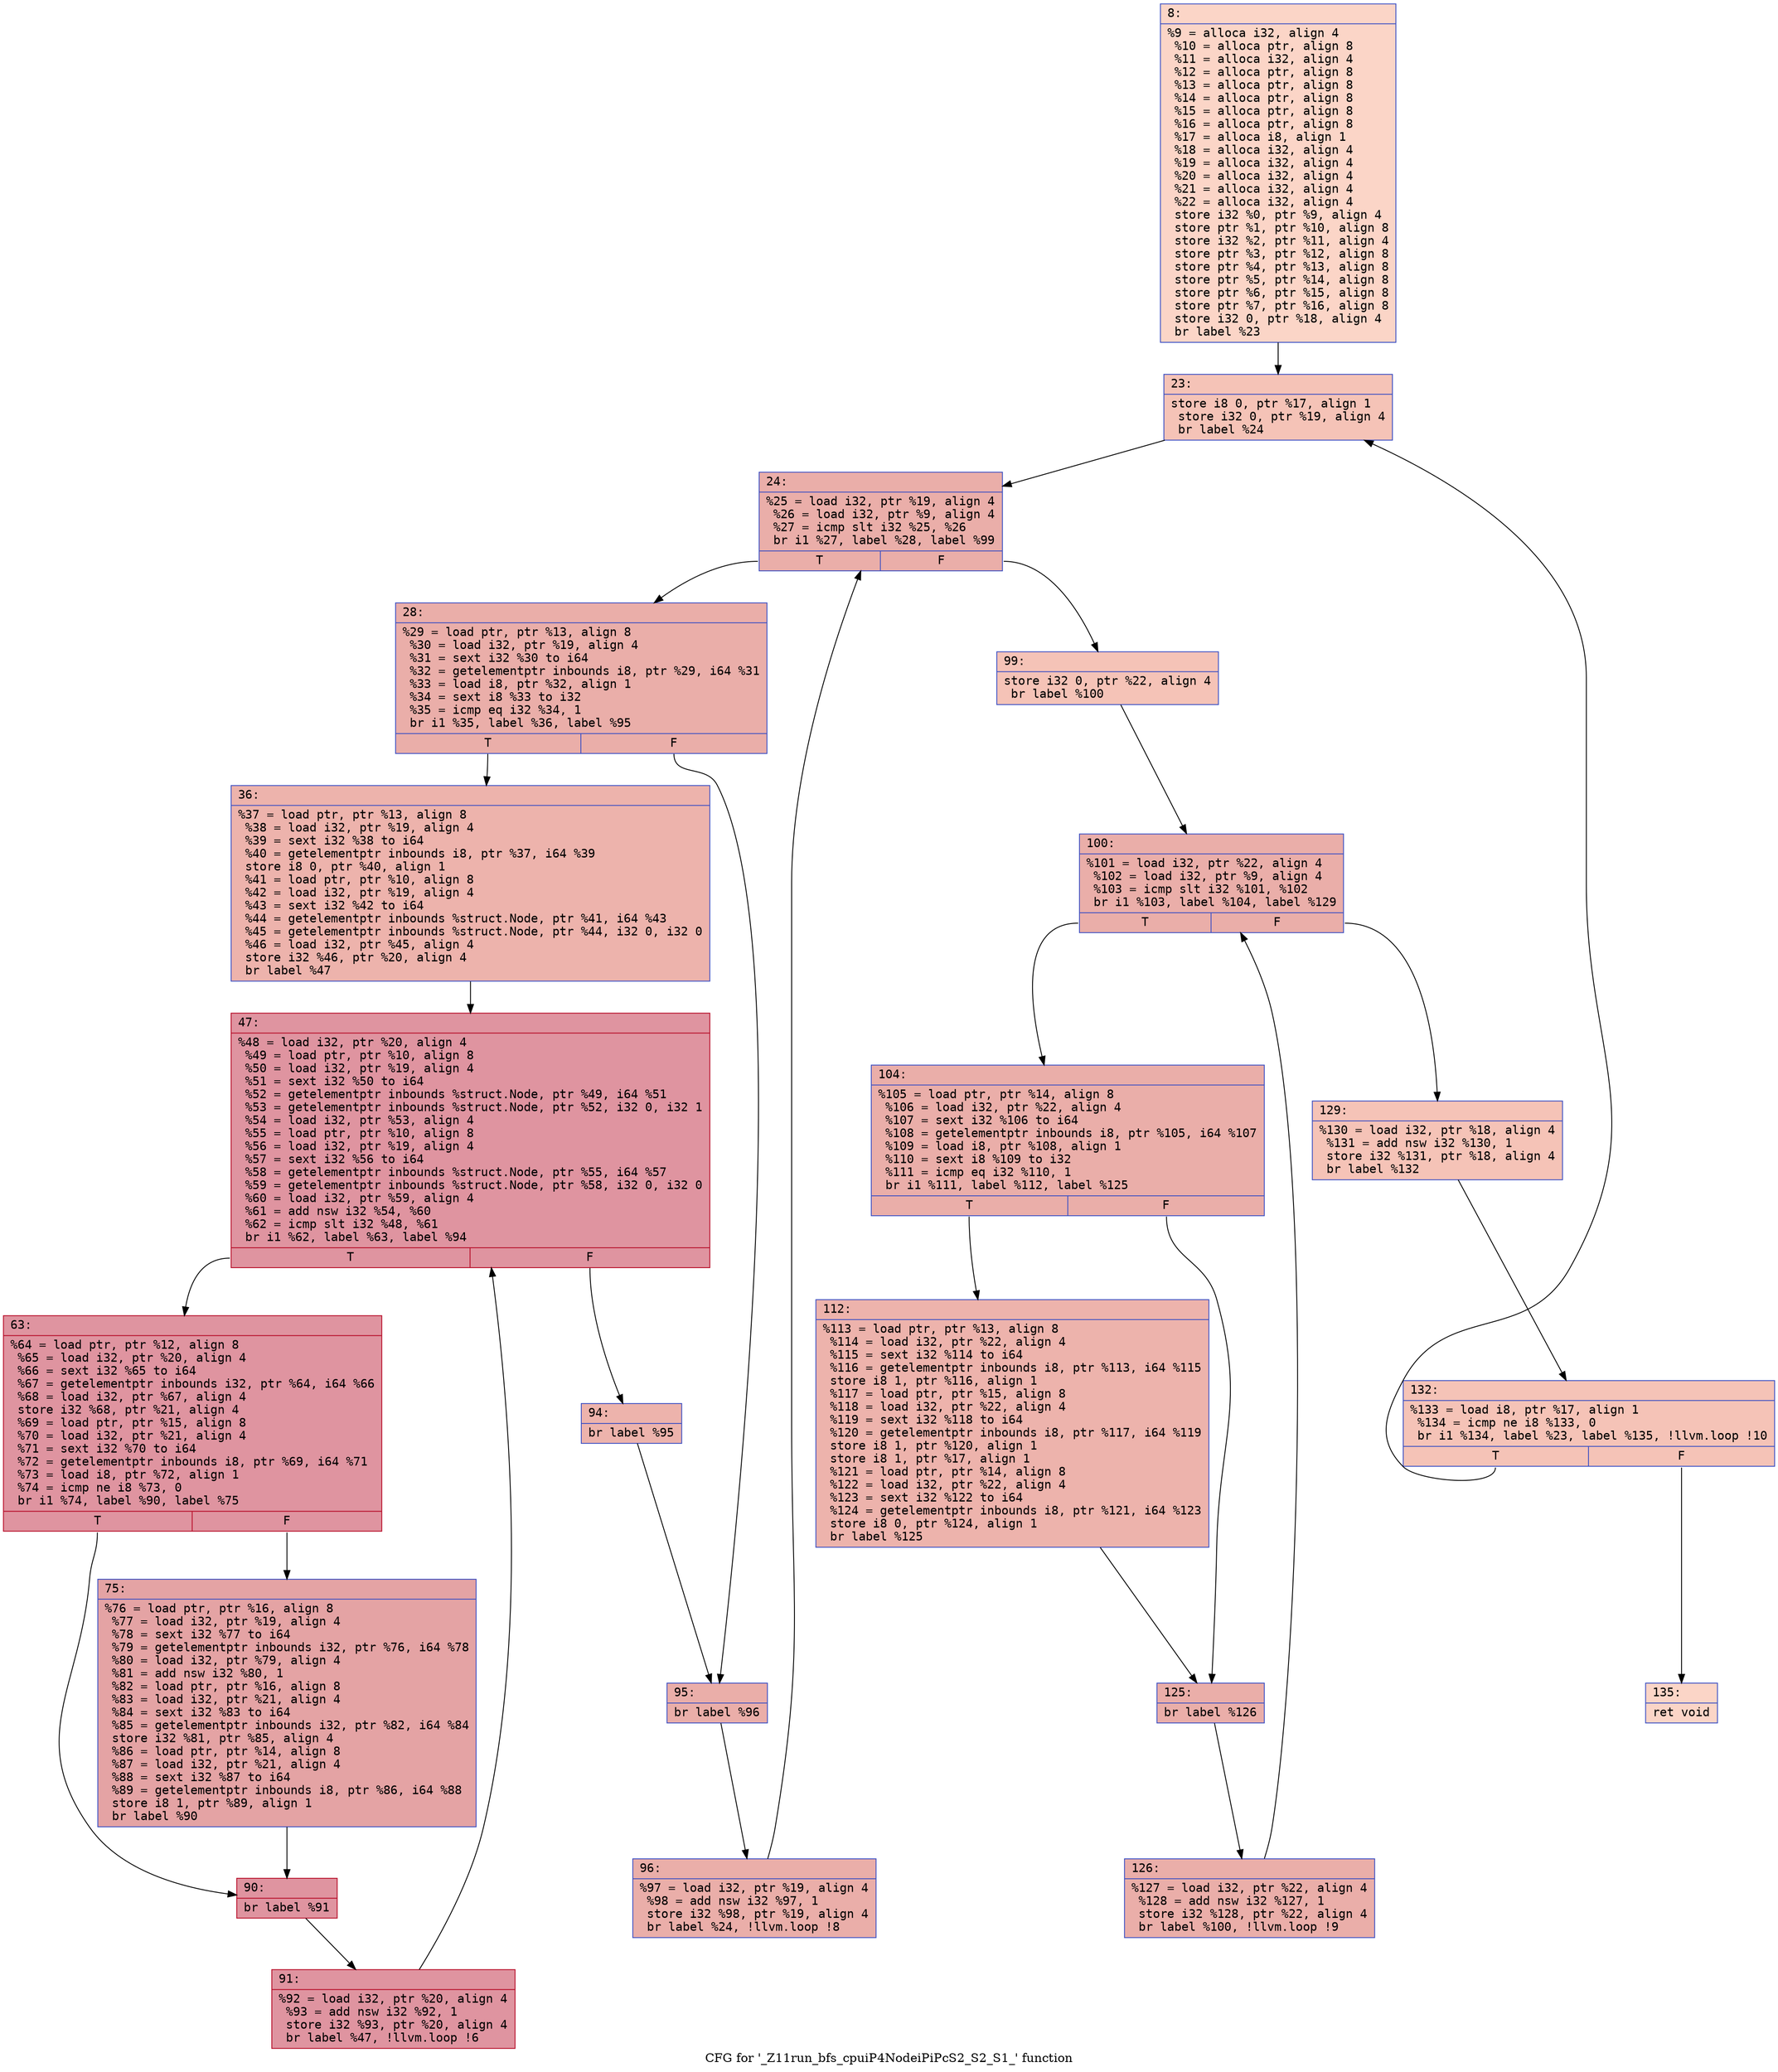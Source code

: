 digraph "CFG for '_Z11run_bfs_cpuiP4NodeiPiPcS2_S2_S1_' function" {
	label="CFG for '_Z11run_bfs_cpuiP4NodeiPiPcS2_S2_S1_' function";

	Node0x6000005c8460 [shape=record,color="#3d50c3ff", style=filled, fillcolor="#f5a08170" fontname="Courier",label="{8:\l|  %9 = alloca i32, align 4\l  %10 = alloca ptr, align 8\l  %11 = alloca i32, align 4\l  %12 = alloca ptr, align 8\l  %13 = alloca ptr, align 8\l  %14 = alloca ptr, align 8\l  %15 = alloca ptr, align 8\l  %16 = alloca ptr, align 8\l  %17 = alloca i8, align 1\l  %18 = alloca i32, align 4\l  %19 = alloca i32, align 4\l  %20 = alloca i32, align 4\l  %21 = alloca i32, align 4\l  %22 = alloca i32, align 4\l  store i32 %0, ptr %9, align 4\l  store ptr %1, ptr %10, align 8\l  store i32 %2, ptr %11, align 4\l  store ptr %3, ptr %12, align 8\l  store ptr %4, ptr %13, align 8\l  store ptr %5, ptr %14, align 8\l  store ptr %6, ptr %15, align 8\l  store ptr %7, ptr %16, align 8\l  store i32 0, ptr %18, align 4\l  br label %23\l}"];
	Node0x6000005c8460 -> Node0x6000005c84b0[tooltip="8 -> 23\nProbability 100.00%" ];
	Node0x6000005c84b0 [shape=record,color="#3d50c3ff", style=filled, fillcolor="#e8765c70" fontname="Courier",label="{23:\l|  store i8 0, ptr %17, align 1\l  store i32 0, ptr %19, align 4\l  br label %24\l}"];
	Node0x6000005c84b0 -> Node0x6000005c8500[tooltip="23 -> 24\nProbability 100.00%" ];
	Node0x6000005c8500 [shape=record,color="#3d50c3ff", style=filled, fillcolor="#d0473d70" fontname="Courier",label="{24:\l|  %25 = load i32, ptr %19, align 4\l  %26 = load i32, ptr %9, align 4\l  %27 = icmp slt i32 %25, %26\l  br i1 %27, label %28, label %99\l|{<s0>T|<s1>F}}"];
	Node0x6000005c8500:s0 -> Node0x6000005c8550[tooltip="24 -> 28\nProbability 96.88%" ];
	Node0x6000005c8500:s1 -> Node0x6000005c8870[tooltip="24 -> 99\nProbability 3.12%" ];
	Node0x6000005c8550 [shape=record,color="#3d50c3ff", style=filled, fillcolor="#d0473d70" fontname="Courier",label="{28:\l|  %29 = load ptr, ptr %13, align 8\l  %30 = load i32, ptr %19, align 4\l  %31 = sext i32 %30 to i64\l  %32 = getelementptr inbounds i8, ptr %29, i64 %31\l  %33 = load i8, ptr %32, align 1\l  %34 = sext i8 %33 to i32\l  %35 = icmp eq i32 %34, 1\l  br i1 %35, label %36, label %95\l|{<s0>T|<s1>F}}"];
	Node0x6000005c8550:s0 -> Node0x6000005c85a0[tooltip="28 -> 36\nProbability 50.00%" ];
	Node0x6000005c8550:s1 -> Node0x6000005c87d0[tooltip="28 -> 95\nProbability 50.00%" ];
	Node0x6000005c85a0 [shape=record,color="#3d50c3ff", style=filled, fillcolor="#d6524470" fontname="Courier",label="{36:\l|  %37 = load ptr, ptr %13, align 8\l  %38 = load i32, ptr %19, align 4\l  %39 = sext i32 %38 to i64\l  %40 = getelementptr inbounds i8, ptr %37, i64 %39\l  store i8 0, ptr %40, align 1\l  %41 = load ptr, ptr %10, align 8\l  %42 = load i32, ptr %19, align 4\l  %43 = sext i32 %42 to i64\l  %44 = getelementptr inbounds %struct.Node, ptr %41, i64 %43\l  %45 = getelementptr inbounds %struct.Node, ptr %44, i32 0, i32 0\l  %46 = load i32, ptr %45, align 4\l  store i32 %46, ptr %20, align 4\l  br label %47\l}"];
	Node0x6000005c85a0 -> Node0x6000005c85f0[tooltip="36 -> 47\nProbability 100.00%" ];
	Node0x6000005c85f0 [shape=record,color="#b70d28ff", style=filled, fillcolor="#b70d2870" fontname="Courier",label="{47:\l|  %48 = load i32, ptr %20, align 4\l  %49 = load ptr, ptr %10, align 8\l  %50 = load i32, ptr %19, align 4\l  %51 = sext i32 %50 to i64\l  %52 = getelementptr inbounds %struct.Node, ptr %49, i64 %51\l  %53 = getelementptr inbounds %struct.Node, ptr %52, i32 0, i32 1\l  %54 = load i32, ptr %53, align 4\l  %55 = load ptr, ptr %10, align 8\l  %56 = load i32, ptr %19, align 4\l  %57 = sext i32 %56 to i64\l  %58 = getelementptr inbounds %struct.Node, ptr %55, i64 %57\l  %59 = getelementptr inbounds %struct.Node, ptr %58, i32 0, i32 0\l  %60 = load i32, ptr %59, align 4\l  %61 = add nsw i32 %54, %60\l  %62 = icmp slt i32 %48, %61\l  br i1 %62, label %63, label %94\l|{<s0>T|<s1>F}}"];
	Node0x6000005c85f0:s0 -> Node0x6000005c8640[tooltip="47 -> 63\nProbability 96.88%" ];
	Node0x6000005c85f0:s1 -> Node0x6000005c8780[tooltip="47 -> 94\nProbability 3.12%" ];
	Node0x6000005c8640 [shape=record,color="#b70d28ff", style=filled, fillcolor="#b70d2870" fontname="Courier",label="{63:\l|  %64 = load ptr, ptr %12, align 8\l  %65 = load i32, ptr %20, align 4\l  %66 = sext i32 %65 to i64\l  %67 = getelementptr inbounds i32, ptr %64, i64 %66\l  %68 = load i32, ptr %67, align 4\l  store i32 %68, ptr %21, align 4\l  %69 = load ptr, ptr %15, align 8\l  %70 = load i32, ptr %21, align 4\l  %71 = sext i32 %70 to i64\l  %72 = getelementptr inbounds i8, ptr %69, i64 %71\l  %73 = load i8, ptr %72, align 1\l  %74 = icmp ne i8 %73, 0\l  br i1 %74, label %90, label %75\l|{<s0>T|<s1>F}}"];
	Node0x6000005c8640:s0 -> Node0x6000005c86e0[tooltip="63 -> 90\nProbability 62.50%" ];
	Node0x6000005c8640:s1 -> Node0x6000005c8690[tooltip="63 -> 75\nProbability 37.50%" ];
	Node0x6000005c8690 [shape=record,color="#3d50c3ff", style=filled, fillcolor="#c32e3170" fontname="Courier",label="{75:\l|  %76 = load ptr, ptr %16, align 8\l  %77 = load i32, ptr %19, align 4\l  %78 = sext i32 %77 to i64\l  %79 = getelementptr inbounds i32, ptr %76, i64 %78\l  %80 = load i32, ptr %79, align 4\l  %81 = add nsw i32 %80, 1\l  %82 = load ptr, ptr %16, align 8\l  %83 = load i32, ptr %21, align 4\l  %84 = sext i32 %83 to i64\l  %85 = getelementptr inbounds i32, ptr %82, i64 %84\l  store i32 %81, ptr %85, align 4\l  %86 = load ptr, ptr %14, align 8\l  %87 = load i32, ptr %21, align 4\l  %88 = sext i32 %87 to i64\l  %89 = getelementptr inbounds i8, ptr %86, i64 %88\l  store i8 1, ptr %89, align 1\l  br label %90\l}"];
	Node0x6000005c8690 -> Node0x6000005c86e0[tooltip="75 -> 90\nProbability 100.00%" ];
	Node0x6000005c86e0 [shape=record,color="#b70d28ff", style=filled, fillcolor="#b70d2870" fontname="Courier",label="{90:\l|  br label %91\l}"];
	Node0x6000005c86e0 -> Node0x6000005c8730[tooltip="90 -> 91\nProbability 100.00%" ];
	Node0x6000005c8730 [shape=record,color="#b70d28ff", style=filled, fillcolor="#b70d2870" fontname="Courier",label="{91:\l|  %92 = load i32, ptr %20, align 4\l  %93 = add nsw i32 %92, 1\l  store i32 %93, ptr %20, align 4\l  br label %47, !llvm.loop !6\l}"];
	Node0x6000005c8730 -> Node0x6000005c85f0[tooltip="91 -> 47\nProbability 100.00%" ];
	Node0x6000005c8780 [shape=record,color="#3d50c3ff", style=filled, fillcolor="#d6524470" fontname="Courier",label="{94:\l|  br label %95\l}"];
	Node0x6000005c8780 -> Node0x6000005c87d0[tooltip="94 -> 95\nProbability 100.00%" ];
	Node0x6000005c87d0 [shape=record,color="#3d50c3ff", style=filled, fillcolor="#d0473d70" fontname="Courier",label="{95:\l|  br label %96\l}"];
	Node0x6000005c87d0 -> Node0x6000005c8820[tooltip="95 -> 96\nProbability 100.00%" ];
	Node0x6000005c8820 [shape=record,color="#3d50c3ff", style=filled, fillcolor="#d0473d70" fontname="Courier",label="{96:\l|  %97 = load i32, ptr %19, align 4\l  %98 = add nsw i32 %97, 1\l  store i32 %98, ptr %19, align 4\l  br label %24, !llvm.loop !8\l}"];
	Node0x6000005c8820 -> Node0x6000005c8500[tooltip="96 -> 24\nProbability 100.00%" ];
	Node0x6000005c8870 [shape=record,color="#3d50c3ff", style=filled, fillcolor="#e8765c70" fontname="Courier",label="{99:\l|  store i32 0, ptr %22, align 4\l  br label %100\l}"];
	Node0x6000005c8870 -> Node0x6000005c88c0[tooltip="99 -> 100\nProbability 100.00%" ];
	Node0x6000005c88c0 [shape=record,color="#3d50c3ff", style=filled, fillcolor="#d0473d70" fontname="Courier",label="{100:\l|  %101 = load i32, ptr %22, align 4\l  %102 = load i32, ptr %9, align 4\l  %103 = icmp slt i32 %101, %102\l  br i1 %103, label %104, label %129\l|{<s0>T|<s1>F}}"];
	Node0x6000005c88c0:s0 -> Node0x6000005c8910[tooltip="100 -> 104\nProbability 96.88%" ];
	Node0x6000005c88c0:s1 -> Node0x6000005c8a50[tooltip="100 -> 129\nProbability 3.12%" ];
	Node0x6000005c8910 [shape=record,color="#3d50c3ff", style=filled, fillcolor="#d0473d70" fontname="Courier",label="{104:\l|  %105 = load ptr, ptr %14, align 8\l  %106 = load i32, ptr %22, align 4\l  %107 = sext i32 %106 to i64\l  %108 = getelementptr inbounds i8, ptr %105, i64 %107\l  %109 = load i8, ptr %108, align 1\l  %110 = sext i8 %109 to i32\l  %111 = icmp eq i32 %110, 1\l  br i1 %111, label %112, label %125\l|{<s0>T|<s1>F}}"];
	Node0x6000005c8910:s0 -> Node0x6000005c8960[tooltip="104 -> 112\nProbability 50.00%" ];
	Node0x6000005c8910:s1 -> Node0x6000005c89b0[tooltip="104 -> 125\nProbability 50.00%" ];
	Node0x6000005c8960 [shape=record,color="#3d50c3ff", style=filled, fillcolor="#d6524470" fontname="Courier",label="{112:\l|  %113 = load ptr, ptr %13, align 8\l  %114 = load i32, ptr %22, align 4\l  %115 = sext i32 %114 to i64\l  %116 = getelementptr inbounds i8, ptr %113, i64 %115\l  store i8 1, ptr %116, align 1\l  %117 = load ptr, ptr %15, align 8\l  %118 = load i32, ptr %22, align 4\l  %119 = sext i32 %118 to i64\l  %120 = getelementptr inbounds i8, ptr %117, i64 %119\l  store i8 1, ptr %120, align 1\l  store i8 1, ptr %17, align 1\l  %121 = load ptr, ptr %14, align 8\l  %122 = load i32, ptr %22, align 4\l  %123 = sext i32 %122 to i64\l  %124 = getelementptr inbounds i8, ptr %121, i64 %123\l  store i8 0, ptr %124, align 1\l  br label %125\l}"];
	Node0x6000005c8960 -> Node0x6000005c89b0[tooltip="112 -> 125\nProbability 100.00%" ];
	Node0x6000005c89b0 [shape=record,color="#3d50c3ff", style=filled, fillcolor="#d0473d70" fontname="Courier",label="{125:\l|  br label %126\l}"];
	Node0x6000005c89b0 -> Node0x6000005c8a00[tooltip="125 -> 126\nProbability 100.00%" ];
	Node0x6000005c8a00 [shape=record,color="#3d50c3ff", style=filled, fillcolor="#d0473d70" fontname="Courier",label="{126:\l|  %127 = load i32, ptr %22, align 4\l  %128 = add nsw i32 %127, 1\l  store i32 %128, ptr %22, align 4\l  br label %100, !llvm.loop !9\l}"];
	Node0x6000005c8a00 -> Node0x6000005c88c0[tooltip="126 -> 100\nProbability 100.00%" ];
	Node0x6000005c8a50 [shape=record,color="#3d50c3ff", style=filled, fillcolor="#e8765c70" fontname="Courier",label="{129:\l|  %130 = load i32, ptr %18, align 4\l  %131 = add nsw i32 %130, 1\l  store i32 %131, ptr %18, align 4\l  br label %132\l}"];
	Node0x6000005c8a50 -> Node0x6000005c8aa0[tooltip="129 -> 132\nProbability 100.00%" ];
	Node0x6000005c8aa0 [shape=record,color="#3d50c3ff", style=filled, fillcolor="#e8765c70" fontname="Courier",label="{132:\l|  %133 = load i8, ptr %17, align 1\l  %134 = icmp ne i8 %133, 0\l  br i1 %134, label %23, label %135, !llvm.loop !10\l|{<s0>T|<s1>F}}"];
	Node0x6000005c8aa0:s0 -> Node0x6000005c84b0[tooltip="132 -> 23\nProbability 96.88%" ];
	Node0x6000005c8aa0:s1 -> Node0x6000005c8af0[tooltip="132 -> 135\nProbability 3.12%" ];
	Node0x6000005c8af0 [shape=record,color="#3d50c3ff", style=filled, fillcolor="#f5a08170" fontname="Courier",label="{135:\l|  ret void\l}"];
}
